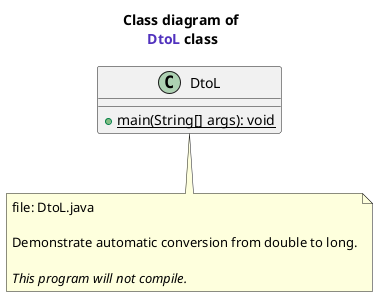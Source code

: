 @startuml
title Class diagram of \n<font name=monospace><color #5132be>DtoL</color></font> class

class DtoL {
    {method} + {static} main(String[] args): void
}
note bottom of DtoL
    file: DtoL.java
    
    Demonstrate automatic conversion from double to long.
    
    <i>This program will not compile.</i>
end note
@enduml
